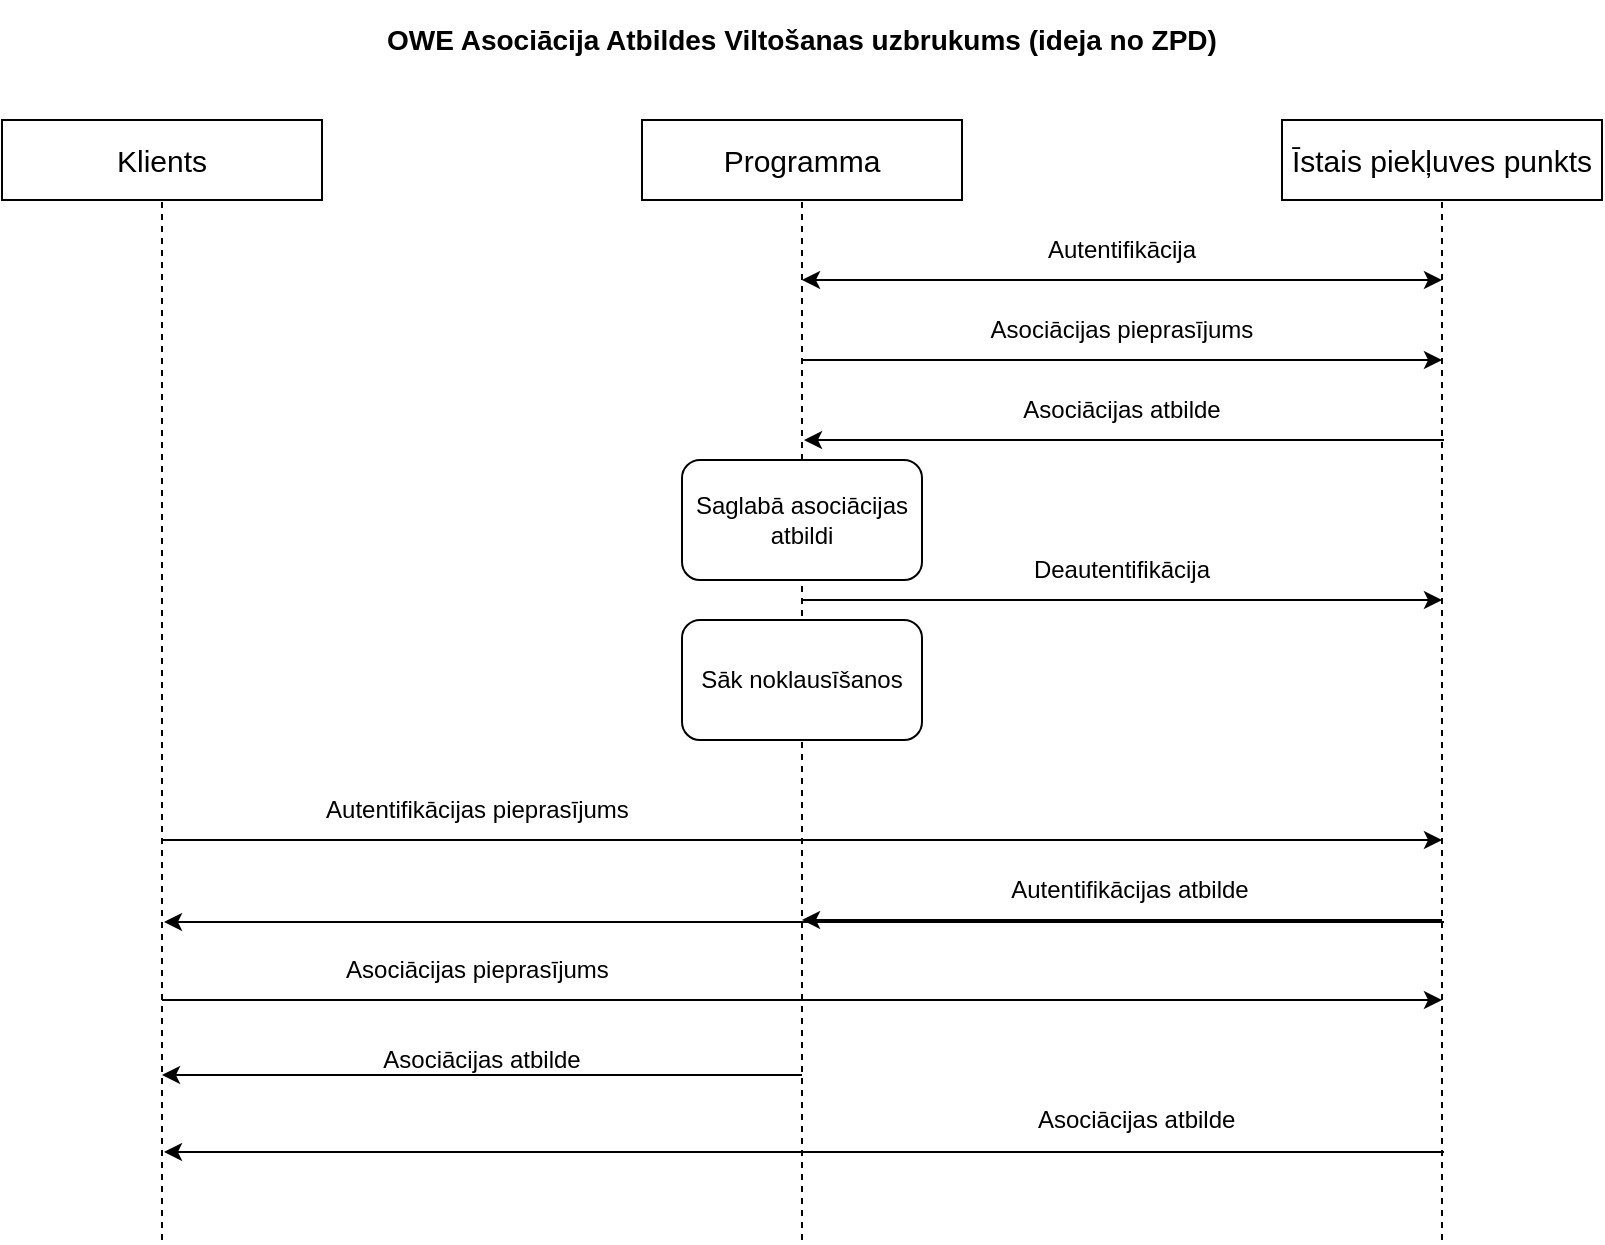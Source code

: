<mxfile version="26.0.11">
  <diagram name="Page-1" id="BO9woeicmYomiaMAe8Vv">
    <mxGraphModel grid="1" page="1" gridSize="10" guides="1" tooltips="1" connect="1" arrows="1" fold="1" pageScale="1" pageWidth="850" pageHeight="1100" math="0" shadow="0">
      <root>
        <mxCell id="0" />
        <mxCell id="1" parent="0" />
        <mxCell id="bT9lWYKWTMV3dO9y6l55-1" value="" style="rounded=0;whiteSpace=wrap;html=1;" vertex="1" parent="1">
          <mxGeometry y="80" width="160" height="40" as="geometry" />
        </mxCell>
        <mxCell id="bT9lWYKWTMV3dO9y6l55-2" value="&lt;font style=&quot;font-size: 15px;&quot;&gt;Klients&lt;/font&gt;" style="text;html=1;align=center;verticalAlign=middle;whiteSpace=wrap;rounded=0;" vertex="1" parent="1">
          <mxGeometry y="80" width="160" height="40" as="geometry" />
        </mxCell>
        <mxCell id="bT9lWYKWTMV3dO9y6l55-3" value="" style="rounded=0;whiteSpace=wrap;html=1;" vertex="1" parent="1">
          <mxGeometry x="320" y="80" width="160" height="40" as="geometry" />
        </mxCell>
        <mxCell id="bT9lWYKWTMV3dO9y6l55-4" value="&lt;font style=&quot;font-size: 15px;&quot;&gt;Programma&lt;/font&gt;" style="text;html=1;align=center;verticalAlign=middle;whiteSpace=wrap;rounded=0;" vertex="1" parent="1">
          <mxGeometry x="320" y="80" width="160" height="40" as="geometry" />
        </mxCell>
        <mxCell id="bT9lWYKWTMV3dO9y6l55-5" value="" style="rounded=0;whiteSpace=wrap;html=1;" vertex="1" parent="1">
          <mxGeometry x="640" y="80" width="160" height="40" as="geometry" />
        </mxCell>
        <mxCell id="bT9lWYKWTMV3dO9y6l55-6" value="&lt;font style=&quot;font-size: 15px;&quot;&gt;Īstais piekļuves punkts&lt;/font&gt;" style="text;html=1;align=center;verticalAlign=middle;whiteSpace=wrap;rounded=0;" vertex="1" parent="1">
          <mxGeometry x="640" y="80" width="160" height="40" as="geometry" />
        </mxCell>
        <mxCell id="bT9lWYKWTMV3dO9y6l55-7" value="&lt;b&gt;&lt;font style=&quot;font-size: 14px;&quot;&gt;OWE Asociācija Atbildes Viltošanas uzbrukums (ideja no ZPD)&lt;/font&gt;&lt;/b&gt;" style="text;html=1;align=center;verticalAlign=middle;whiteSpace=wrap;rounded=0;" vertex="1" parent="1">
          <mxGeometry x="80" y="20" width="640" height="40" as="geometry" />
        </mxCell>
        <mxCell id="bT9lWYKWTMV3dO9y6l55-15" value="" style="endArrow=none;dashed=1;html=1;rounded=0;entryX=0.5;entryY=1;entryDx=0;entryDy=0;" edge="1" parent="1" target="bT9lWYKWTMV3dO9y6l55-6">
          <mxGeometry width="50" height="50" relative="1" as="geometry">
            <mxPoint x="720" y="640" as="sourcePoint" />
            <mxPoint x="720" y="120" as="targetPoint" />
          </mxGeometry>
        </mxCell>
        <mxCell id="bT9lWYKWTMV3dO9y6l55-16" value="" style="endArrow=none;dashed=1;html=1;rounded=0;entryX=0.5;entryY=1;entryDx=0;entryDy=0;" edge="1" parent="1" target="bT9lWYKWTMV3dO9y6l55-4">
          <mxGeometry width="50" height="50" relative="1" as="geometry">
            <mxPoint x="400" y="640" as="sourcePoint" />
            <mxPoint x="399.5" y="120" as="targetPoint" />
          </mxGeometry>
        </mxCell>
        <mxCell id="bT9lWYKWTMV3dO9y6l55-17" value="" style="endArrow=none;dashed=1;html=1;rounded=0;entryX=0.5;entryY=1;entryDx=0;entryDy=0;" edge="1" parent="1" target="bT9lWYKWTMV3dO9y6l55-2">
          <mxGeometry width="50" height="50" relative="1" as="geometry">
            <mxPoint x="80" y="640" as="sourcePoint" />
            <mxPoint x="79" y="120" as="targetPoint" />
          </mxGeometry>
        </mxCell>
        <mxCell id="bT9lWYKWTMV3dO9y6l55-19" value="Autentifikācija" style="text;html=1;align=center;verticalAlign=middle;whiteSpace=wrap;rounded=0;" vertex="1" parent="1">
          <mxGeometry x="400" y="130" width="320" height="30" as="geometry" />
        </mxCell>
        <mxCell id="bT9lWYKWTMV3dO9y6l55-24" value="" style="endArrow=classic;html=1;rounded=0;" edge="1" parent="1">
          <mxGeometry width="50" height="50" relative="1" as="geometry">
            <mxPoint x="400" y="200" as="sourcePoint" />
            <mxPoint x="720" y="200" as="targetPoint" />
          </mxGeometry>
        </mxCell>
        <mxCell id="bT9lWYKWTMV3dO9y6l55-25" value="Asociācijas pieprasījums" style="text;html=1;align=center;verticalAlign=middle;whiteSpace=wrap;rounded=0;" vertex="1" parent="1">
          <mxGeometry x="400" y="170" width="320" height="30" as="geometry" />
        </mxCell>
        <mxCell id="bT9lWYKWTMV3dO9y6l55-26" value="" style="endArrow=classic;html=1;rounded=0;flipH=1;" edge="1" parent="1">
          <mxGeometry width="50" height="50" relative="1" as="geometry">
            <mxPoint x="400" y="240" as="sourcePoint" />
            <mxPoint x="720" y="240" as="targetPoint" />
          </mxGeometry>
        </mxCell>
        <mxCell id="bT9lWYKWTMV3dO9y6l55-27" value="Asociācijas atbilde" style="text;html=1;align=center;verticalAlign=middle;whiteSpace=wrap;rounded=0;flipH=1;" vertex="1" parent="1">
          <mxGeometry x="400" y="210" width="320" height="30" as="geometry" />
        </mxCell>
        <mxCell id="bT9lWYKWTMV3dO9y6l55-29" value="" style="rounded=1;whiteSpace=wrap;html=1;" vertex="1" parent="1">
          <mxGeometry x="340" y="250" width="120" height="60" as="geometry" />
        </mxCell>
        <mxCell id="bT9lWYKWTMV3dO9y6l55-30" value="Saglabā asociācijas atbildi" style="text;html=1;align=center;verticalAlign=middle;whiteSpace=wrap;rounded=0;" vertex="1" parent="1">
          <mxGeometry x="340" y="250" width="120" height="60" as="geometry" />
        </mxCell>
        <mxCell id="bT9lWYKWTMV3dO9y6l55-31" value="" style="endArrow=classic;html=1;rounded=0;" edge="1" parent="1">
          <mxGeometry width="50" height="50" relative="1" as="geometry">
            <mxPoint x="400" y="320" as="sourcePoint" />
            <mxPoint x="720" y="320" as="targetPoint" />
          </mxGeometry>
        </mxCell>
        <mxCell id="bT9lWYKWTMV3dO9y6l55-32" value="Deautentifikācija" style="text;html=1;align=center;verticalAlign=middle;whiteSpace=wrap;rounded=0;" vertex="1" parent="1">
          <mxGeometry x="400" y="290" width="320" height="30" as="geometry" />
        </mxCell>
        <mxCell id="bT9lWYKWTMV3dO9y6l55-33" value="" style="endArrow=classic;startArrow=classic;html=1;rounded=0;entryX=1;entryY=1;entryDx=0;entryDy=0;exitX=0;exitY=1;exitDx=0;exitDy=0;" edge="1" parent="1" source="bT9lWYKWTMV3dO9y6l55-19" target="bT9lWYKWTMV3dO9y6l55-19">
          <mxGeometry width="50" height="50" relative="1" as="geometry">
            <mxPoint x="470" y="300" as="sourcePoint" />
            <mxPoint x="520" y="250" as="targetPoint" />
          </mxGeometry>
        </mxCell>
        <mxCell id="bT9lWYKWTMV3dO9y6l55-34" value="" style="rounded=1;whiteSpace=wrap;html=1;" vertex="1" parent="1">
          <mxGeometry x="340" y="330" width="120" height="60" as="geometry" />
        </mxCell>
        <mxCell id="bT9lWYKWTMV3dO9y6l55-35" value="&lt;font&gt;Sāk noklausīšanos&lt;/font&gt;" style="text;html=1;align=center;verticalAlign=middle;whiteSpace=wrap;rounded=0;" vertex="1" parent="1">
          <mxGeometry x="340" y="330" width="120" height="60" as="geometry" />
        </mxCell>
        <mxCell id="bT9lWYKWTMV3dO9y6l55-36" value="&lt;span style=&quot;white-space: pre;&quot;&gt;&#x9;&lt;/span&gt;&lt;span style=&quot;white-space: pre;&quot;&gt;&#x9;&lt;/span&gt;&lt;span style=&quot;white-space: pre;&quot;&gt;&#x9;&lt;/span&gt;Autentifikācijas pieprasījums" style="text;html=1;align=left;verticalAlign=middle;whiteSpace=wrap;rounded=0;" vertex="1" parent="1">
          <mxGeometry x="80" y="410" width="640" height="30" as="geometry" />
        </mxCell>
        <mxCell id="bT9lWYKWTMV3dO9y6l55-37" value="" style="endArrow=classic;html=1;rounded=0;exitX=0;exitY=1;exitDx=0;exitDy=0;entryX=1;entryY=1;entryDx=0;entryDy=0;" edge="1" parent="1" source="bT9lWYKWTMV3dO9y6l55-36" target="bT9lWYKWTMV3dO9y6l55-36">
          <mxGeometry width="50" height="50" relative="1" as="geometry">
            <mxPoint x="210" y="440" as="sourcePoint" />
            <mxPoint x="260" y="390" as="targetPoint" />
          </mxGeometry>
        </mxCell>
        <mxCell id="bT9lWYKWTMV3dO9y6l55-38" value="Autentifikācijas atbilde&lt;span style=&quot;white-space: pre;&quot;&gt;&#x9;&lt;/span&gt;&lt;span style=&quot;white-space: pre;&quot;&gt;&#x9;&lt;/span&gt;&lt;span style=&quot;white-space: pre;&quot;&gt;&#x9;&lt;/span&gt;&lt;span style=&quot;white-space: pre;&quot;&gt;&#x9;&lt;/span&gt;" style="text;html=1;align=right;verticalAlign=middle;whiteSpace=wrap;rounded=0;flipV=1;flipH=1;" vertex="1" parent="1">
          <mxGeometry x="80" y="450" width="640" height="30" as="geometry" />
        </mxCell>
        <mxCell id="bT9lWYKWTMV3dO9y6l55-39" value="" style="endArrow=classic;html=1;rounded=0;exitX=0;exitY=1;exitDx=0;exitDy=0;entryX=1;entryY=1;entryDx=0;entryDy=0;flipV=1;flipH=1;" edge="1" parent="1" source="bT9lWYKWTMV3dO9y6l55-38" target="bT9lWYKWTMV3dO9y6l55-38">
          <mxGeometry width="50" height="50" relative="1" as="geometry">
            <mxPoint x="210" y="480" as="sourcePoint" />
            <mxPoint x="260" y="430" as="targetPoint" />
          </mxGeometry>
        </mxCell>
        <mxCell id="bT9lWYKWTMV3dO9y6l55-40" value="" style="endArrow=classic;html=1;rounded=0;exitX=1;exitY=1;exitDx=0;exitDy=0;entryX=0.5;entryY=1;entryDx=0;entryDy=0;" edge="1" parent="1" source="bT9lWYKWTMV3dO9y6l55-38" target="bT9lWYKWTMV3dO9y6l55-38">
          <mxGeometry width="50" height="50" relative="1" as="geometry">
            <mxPoint x="300" y="410" as="sourcePoint" />
            <mxPoint x="350" y="360" as="targetPoint" />
          </mxGeometry>
        </mxCell>
        <mxCell id="bT9lWYKWTMV3dO9y6l55-41" value="&lt;span style=&quot;white-space: pre;&quot;&gt;&#x9;&lt;/span&gt;&lt;span style=&quot;white-space: pre;&quot;&gt;&#x9;&amp;nbsp;       &lt;/span&gt;&amp;nbsp; &amp;nbsp;Asociācijas pieprasījums" style="text;html=1;align=left;verticalAlign=middle;whiteSpace=wrap;rounded=0;" vertex="1" parent="1">
          <mxGeometry x="80" y="490" width="630" height="30" as="geometry" />
        </mxCell>
        <mxCell id="bT9lWYKWTMV3dO9y6l55-42" value="" style="endArrow=classic;html=1;rounded=0;exitX=0;exitY=1;exitDx=0;exitDy=0;" edge="1" parent="1" source="bT9lWYKWTMV3dO9y6l55-41">
          <mxGeometry width="50" height="50" relative="1" as="geometry">
            <mxPoint x="210" y="520" as="sourcePoint" />
            <mxPoint x="720" y="520" as="targetPoint" />
          </mxGeometry>
        </mxCell>
        <mxCell id="bT9lWYKWTMV3dO9y6l55-43" value="Asociācijas atbilde" style="text;html=1;align=center;verticalAlign=middle;whiteSpace=wrap;rounded=0;" vertex="1" parent="1">
          <mxGeometry x="80" y="535" width="320" height="30" as="geometry" />
        </mxCell>
        <mxCell id="bT9lWYKWTMV3dO9y6l55-44" value="" style="endArrow=classic;html=1;rounded=0;entryX=0;entryY=0.75;entryDx=0;entryDy=0;exitX=1;exitY=0.75;exitDx=0;exitDy=0;" edge="1" parent="1" source="bT9lWYKWTMV3dO9y6l55-43" target="bT9lWYKWTMV3dO9y6l55-43">
          <mxGeometry width="50" height="50" relative="1" as="geometry">
            <mxPoint x="300" y="520" as="sourcePoint" />
            <mxPoint x="350" y="470" as="targetPoint" />
          </mxGeometry>
        </mxCell>
        <mxCell id="bT9lWYKWTMV3dO9y6l55-45" value="Asociācijas atbilde&lt;span style=&quot;white-space: pre;&quot;&gt;&#x9;&lt;/span&gt;&amp;nbsp; &amp;nbsp; &amp;nbsp; &amp;nbsp; &amp;nbsp; &amp;nbsp; &amp;nbsp; &amp;nbsp; &amp;nbsp; &amp;nbsp; &amp;nbsp; &amp;nbsp; &amp;nbsp; &amp;nbsp;&amp;nbsp;" style="text;html=1;align=right;verticalAlign=middle;whiteSpace=wrap;rounded=0;flipV=1;flipH=1;" vertex="1" parent="1">
          <mxGeometry x="80" y="565" width="640" height="30" as="geometry" />
        </mxCell>
        <mxCell id="bT9lWYKWTMV3dO9y6l55-46" value="" style="endArrow=classic;html=1;rounded=0;exitX=0;exitY=1;exitDx=0;exitDy=0;entryX=1;entryY=1;entryDx=0;entryDy=0;flipV=1;flipH=1;" edge="1" parent="1">
          <mxGeometry width="50" height="50" relative="1" as="geometry">
            <mxPoint x="80" y="595" as="sourcePoint" />
            <mxPoint x="720" y="595" as="targetPoint" />
          </mxGeometry>
        </mxCell>
      </root>
    </mxGraphModel>
  </diagram>
</mxfile>
